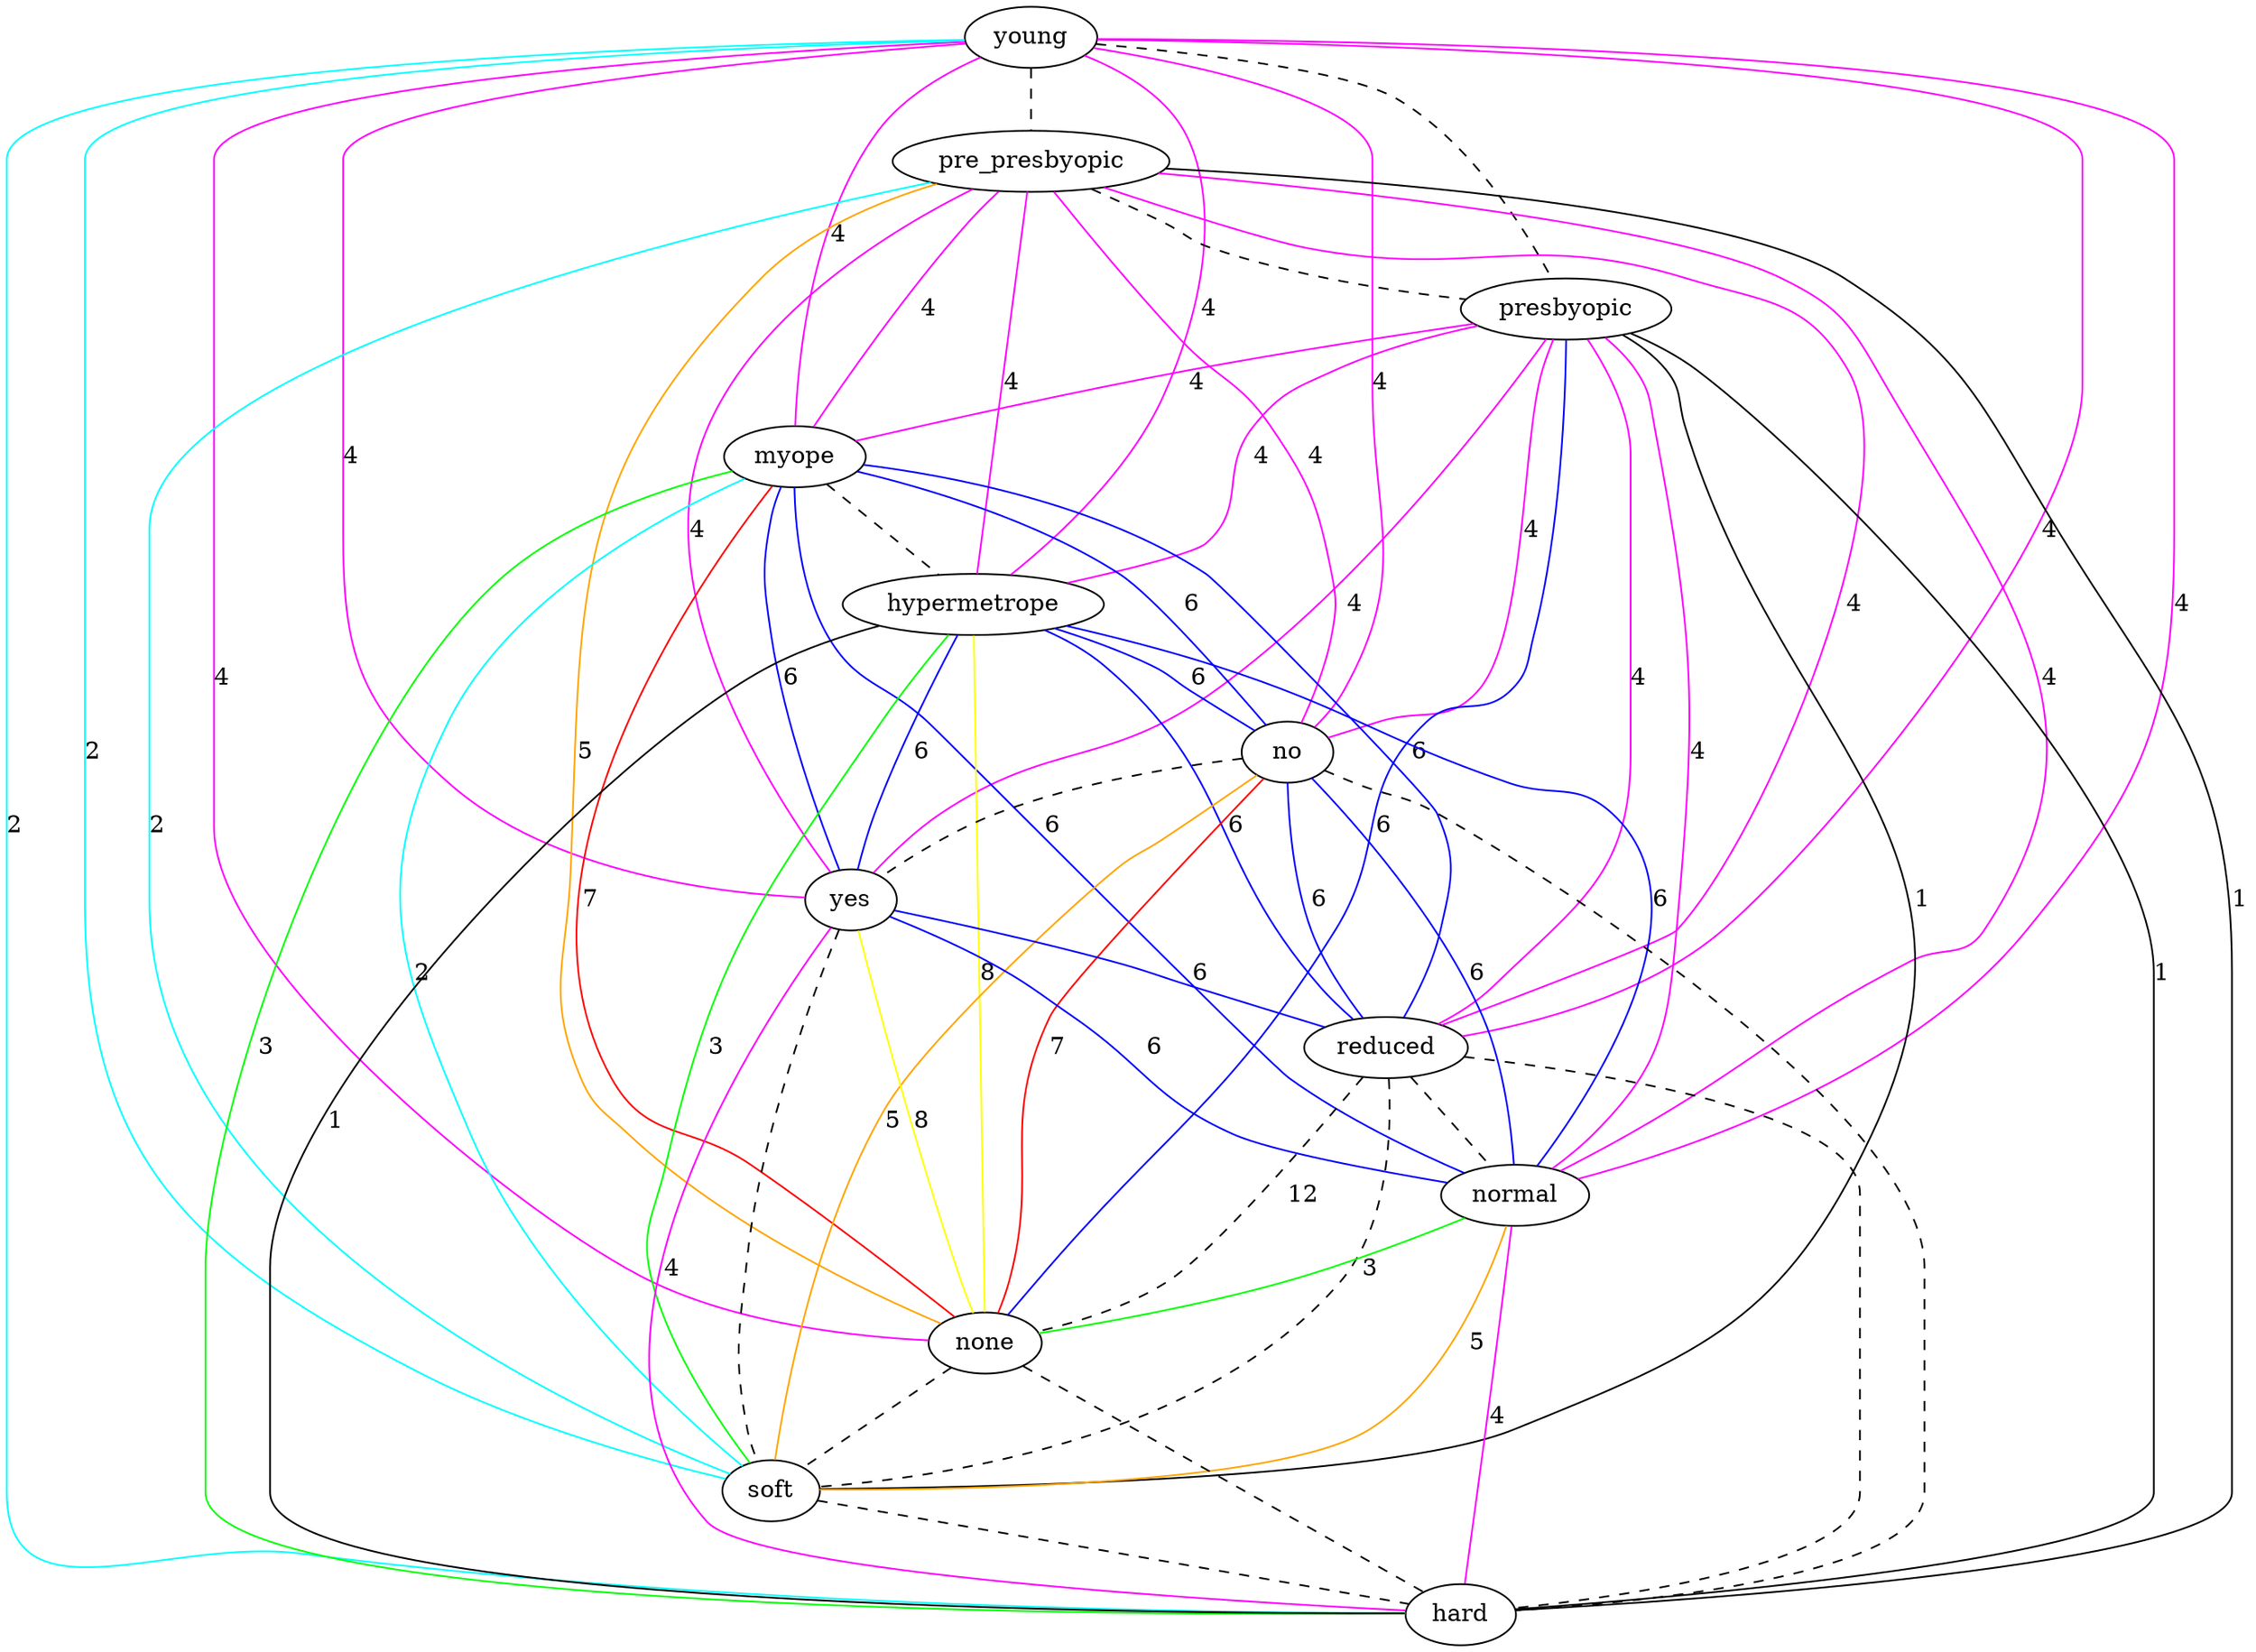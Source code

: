 strict graph "" {
young;
pre_presbyopic;
presbyopic;
myope;
hypermetrope;
no;
yes;
reduced;
normal;
none;
soft;
hard;
young -- pre_presbyopic  [color=black, style=dashed];
young -- presbyopic  [color=black, style=dashed];
young -- myope  [color=magenta, label=4, style=solid];
young -- hypermetrope  [color=magenta, label=4, style=solid];
young -- no  [color=magenta, label=4, style=solid];
young -- yes  [color=magenta, label=4, style=solid];
young -- reduced  [color=magenta, label=4, style=solid];
young -- normal  [color=magenta, label=4, style=solid];
young -- none  [color=magenta, label=4, style=solid];
young -- soft  [color=cyan, label=2, style=solid];
young -- hard  [color=cyan, label=2, style=solid];
pre_presbyopic -- presbyopic  [color=black, style=dashed];
pre_presbyopic -- myope  [color=magenta, label=4, style=solid];
pre_presbyopic -- hypermetrope  [color=magenta, label=4, style=solid];
pre_presbyopic -- no  [color=magenta, label=4, style=solid];
pre_presbyopic -- yes  [color=magenta, label=4, style=solid];
pre_presbyopic -- reduced  [color=magenta, label=4, style=solid];
pre_presbyopic -- normal  [color=magenta, label=4, style=solid];
pre_presbyopic -- none  [color=orange, label=5, style=solid];
pre_presbyopic -- soft  [color=cyan, label=2, style=solid];
pre_presbyopic -- hard  [color=black, label=1, style=solid];
presbyopic -- myope  [color=magenta, label=4, style=solid];
presbyopic -- hypermetrope  [color=magenta, label=4, style=solid];
presbyopic -- no  [color=magenta, label=4, style=solid];
presbyopic -- yes  [color=magenta, label=4, style=solid];
presbyopic -- reduced  [color=magenta, label=4, style=solid];
presbyopic -- normal  [color=magenta, label=4, style=solid];
presbyopic -- none  [color=blue, label=6, style=solid];
presbyopic -- soft  [color=black, label=1, style=solid];
presbyopic -- hard  [color=black, label=1, style=solid];
myope -- hypermetrope  [color=black, style=dashed];
myope -- no  [color=blue, label=6, style=solid];
myope -- yes  [color=blue, label=6, style=solid];
myope -- reduced  [color=blue, label=6, style=solid];
myope -- normal  [color=blue, label=6, style=solid];
myope -- none  [color=red, label=7, style=solid];
myope -- soft  [color=cyan, label=2, style=solid];
myope -- hard  [color=green, label=3, style=solid];
hypermetrope -- no  [color=blue, label=6, style=solid];
hypermetrope -- yes  [color=blue, label=6, style=solid];
hypermetrope -- reduced  [color=blue, label=6, style=solid];
hypermetrope -- normal  [color=blue, label=6, style=solid];
hypermetrope -- none  [color=yellow, label=8, style=solid];
hypermetrope -- soft  [color=green, label=3, style=solid];
hypermetrope -- hard  [color=black, label=1, style=solid];
no -- yes  [color=black, style=dashed];
no -- reduced  [color=blue, label=6, style=solid];
no -- normal  [color=blue, label=6, style=solid];
no -- none  [color=red, label=7, style=solid];
no -- soft  [color=orange, label=5, style=solid];
no -- hard  [color=black, style=dashed];
yes -- reduced  [color=blue, label=6, style=solid];
yes -- normal  [color=blue, label=6, style=solid];
yes -- none  [color=yellow, label=8, style=solid];
yes -- soft  [color=black, style=dashed];
yes -- hard  [color=magenta, label=4, style=solid];
reduced -- normal  [color=black, style=dashed];
reduced -- none  [color=black, label=12, style=dashed];
reduced -- soft  [color=black, style=dashed];
reduced -- hard  [color=black, style=dashed];
normal -- none  [color=green, label=3, style=solid];
normal -- soft  [color=orange, label=5, style=solid];
normal -- hard  [color=magenta, label=4, style=solid];
none -- soft  [color=black, style=dashed];
none -- hard  [color=black, style=dashed];
soft -- hard  [color=black, style=dashed];
}
